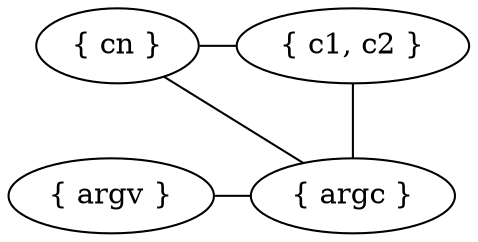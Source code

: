 graph G {
  "{ argc }";
  "{ argv }";
  "{ c1, c2 }";
  "{ cn }";


  {rank=same;"{ argv }" -- "{ argc }"};
  "{ c1, c2 }" -- "{ argc }";
  "{ cn }" -- "{ argc }";
  {rank=same;"{ cn }" -- "{ c1, c2 }"};
  "{ cn }" -- "{ argv }"[style=invis];

  }
